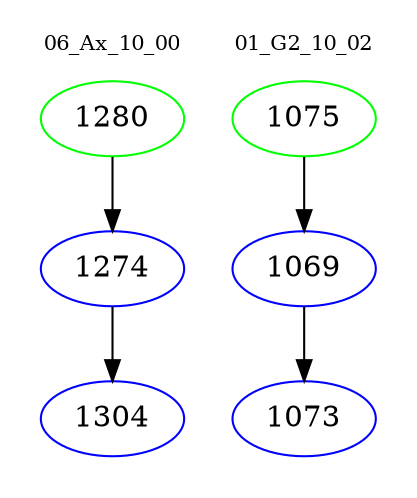 digraph{
subgraph cluster_0 {
color = white
label = "06_Ax_10_00";
fontsize=10;
T0_1280 [label="1280", color="green"]
T0_1280 -> T0_1274 [color="black"]
T0_1274 [label="1274", color="blue"]
T0_1274 -> T0_1304 [color="black"]
T0_1304 [label="1304", color="blue"]
}
subgraph cluster_1 {
color = white
label = "01_G2_10_02";
fontsize=10;
T1_1075 [label="1075", color="green"]
T1_1075 -> T1_1069 [color="black"]
T1_1069 [label="1069", color="blue"]
T1_1069 -> T1_1073 [color="black"]
T1_1073 [label="1073", color="blue"]
}
}
